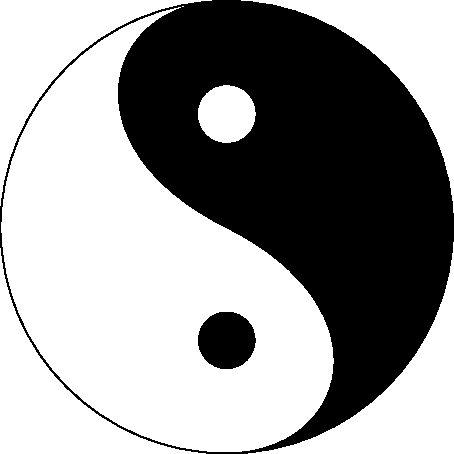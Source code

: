 size(8cm);
guide center=(0,1){W}..tension 0.8 ..(0,0){(1,-.5)}..tension 0.8..{W}(0,-1);
filldraw(center{E}..{N}(1,0)..{W}cycle, black);

guide center=(0,-1){E}.. tension 0.8 ..(0,0){(-1,0.5)}..tension 0.8..{E}(0,1);
filldraw(center{W}..{S}(-1,0)..{E}cycle,  white);
fill(circle((0,0.5),0.125), white);
fill(circle((0,-0.5),0.125), black);
